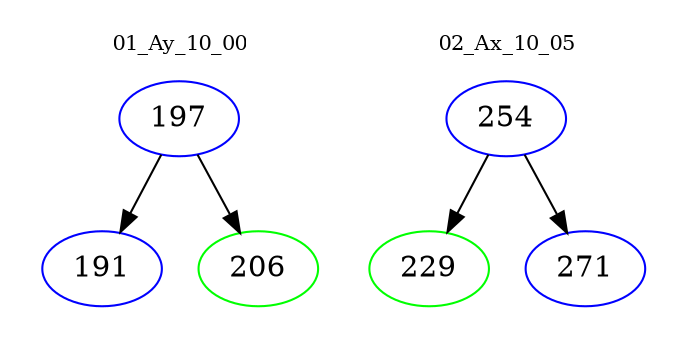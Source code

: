 digraph{
subgraph cluster_0 {
color = white
label = "01_Ay_10_00";
fontsize=10;
T0_197 [label="197", color="blue"]
T0_197 -> T0_191 [color="black"]
T0_191 [label="191", color="blue"]
T0_197 -> T0_206 [color="black"]
T0_206 [label="206", color="green"]
}
subgraph cluster_1 {
color = white
label = "02_Ax_10_05";
fontsize=10;
T1_254 [label="254", color="blue"]
T1_254 -> T1_229 [color="black"]
T1_229 [label="229", color="green"]
T1_254 -> T1_271 [color="black"]
T1_271 [label="271", color="blue"]
}
}

